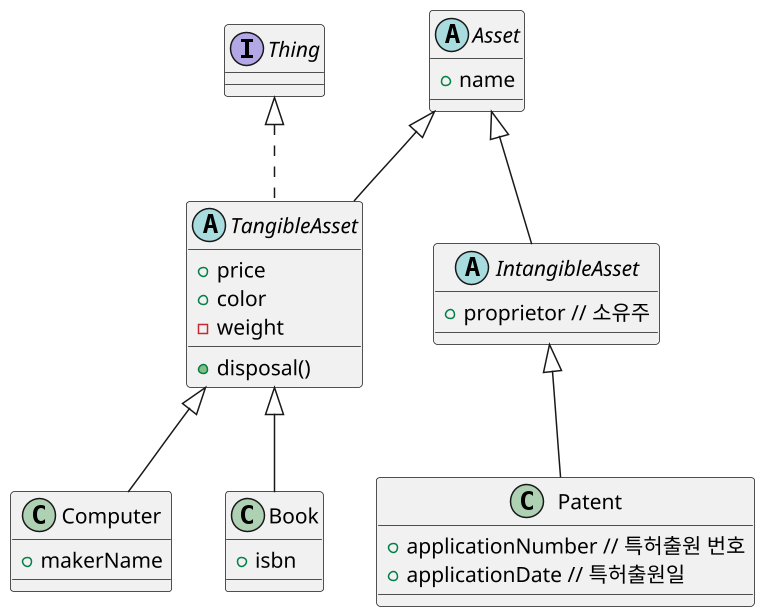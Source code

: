 @startuml

scale 1.5

interface Thing {}

abstract class Asset {
  +name
}

abstract class IntangibleAsset extends Asset {
  +proprietor // 소유주
}

abstract class TangibleAsset extends Asset implements Thing {
  +price
  +color
  -weight

  +disposal()
}

class Patent extends IntangibleAsset {
  +applicationNumber // 특허출원 번호
  +applicationDate // 특허출원일
}

class Computer extends TangibleAsset {
  +makerName
}

class Book extends TangibleAsset{
  +isbn
}

@enduml